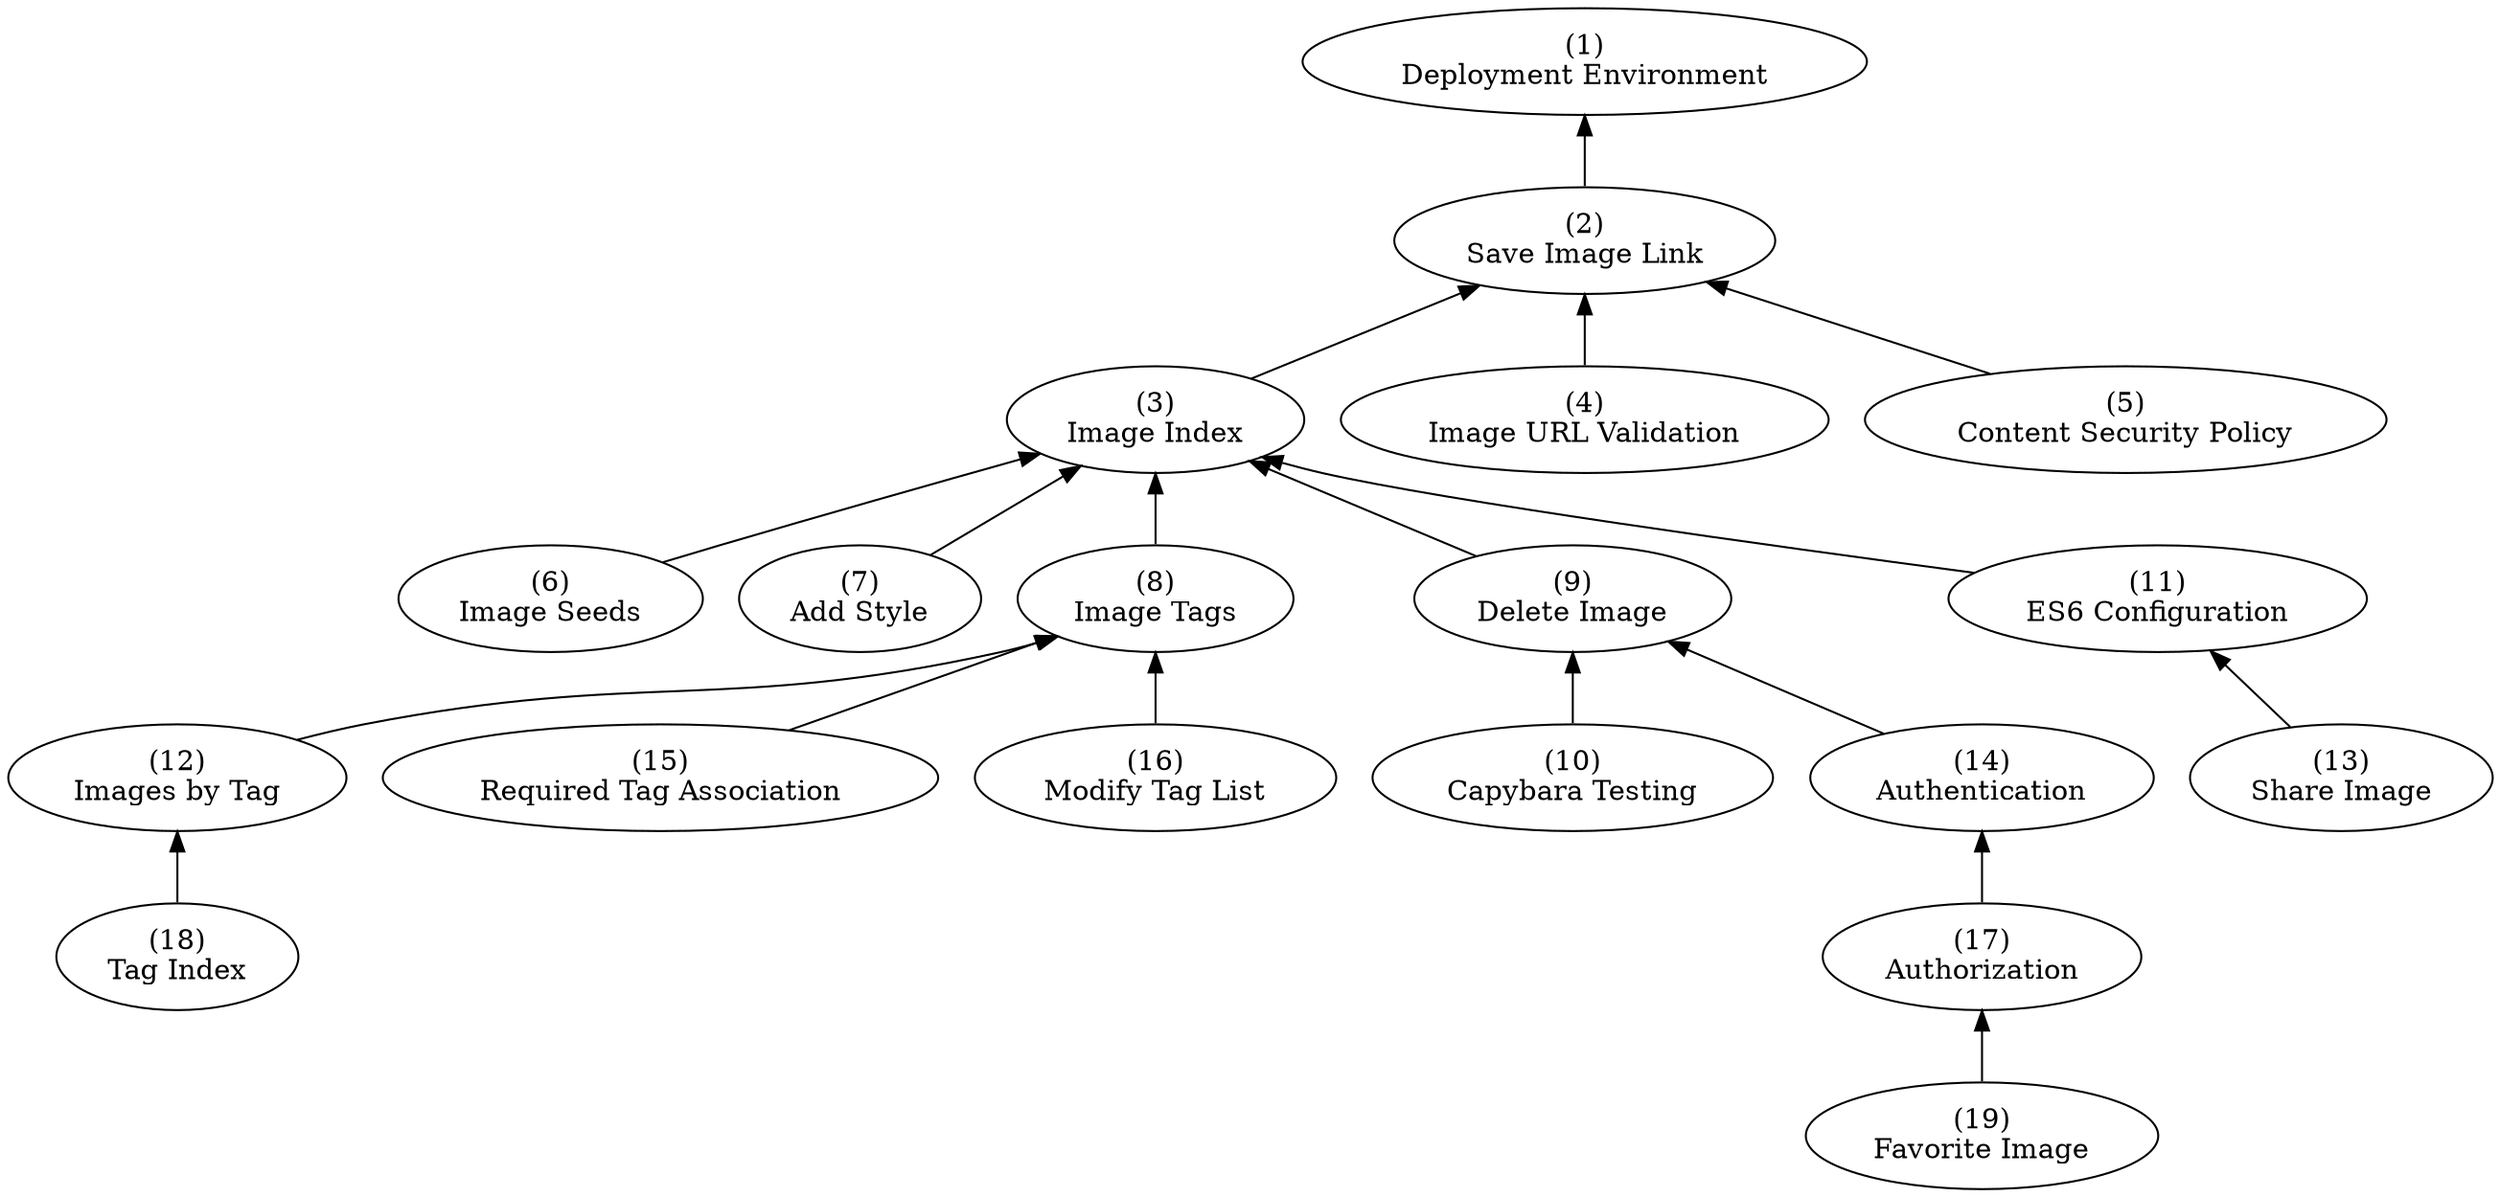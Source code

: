 digraph Dependencies {
  rankdir=BT;

  "Deployment Environment" [label="(1)\nDeployment Environment"]
  "Save Image Link" [label="(2)\nSave Image Link"]
  "Image Index" [label="(3)\nImage Index"]
  "Image URL Validation" [label="(4)\nImage URL Validation"]
  "Content Security Policy" [label="(5)\nContent Security Policy"]
  "Image Seeds" [label="(6)\nImage Seeds"]
  "Add Style" [label="(7)\nAdd Style"]
  "Image Tags" [label="(8)\nImage Tags"]
  "Delete Image" [label="(9)\nDelete Image"]
  "Capybara Testing" [label="(10)\nCapybara Testing"]
  "ES6 Configuration" [label="(11)\nES6 Configuration"]
  "Images by Tag" [label="(12)\nImages by Tag"]
  "Share Image" [label="(13)\nShare Image"]
  "Authentication" [label="(14)\nAuthentication"]
  "Required Tag Association" [label="(15)\nRequired Tag Association"]
  "Modify Tag List" [label="(16)\nModify Tag List"]
  "Authorization" [label="(17)\nAuthorization"]
  "Tag Index" [label="(18)\nTag Index"]
  "Favorite Image" [label="(19)\nFavorite Image"]

  "Add Style" -> "Image Index"
  "Authentication" -> "Delete Image"
  "Authorization" -> "Authentication"
  "Capybara Testing" -> "Delete Image"
  "Content Security Policy" -> "Save Image Link"
  "Delete Image" -> "Image Index"
  "ES6 Configuration" -> "Image Index"
  "Favorite Image" -> "Authorization"
  "Image Index" -> "Save Image Link"
  "Image Seeds" -> "Image Index"
  "Image Tags" -> "Image Index"
  "Image URL Validation" -> "Save Image Link"
  "Images by Tag" -> "Image Tags"
  "Modify Tag List" -> "Image Tags"
  "Required Tag Association" -> "Image Tags"
  "Save Image Link" -> "Deployment Environment"
  "Share Image" -> "ES6 Configuration"
  "Tag Index" -> "Images by Tag"
}
